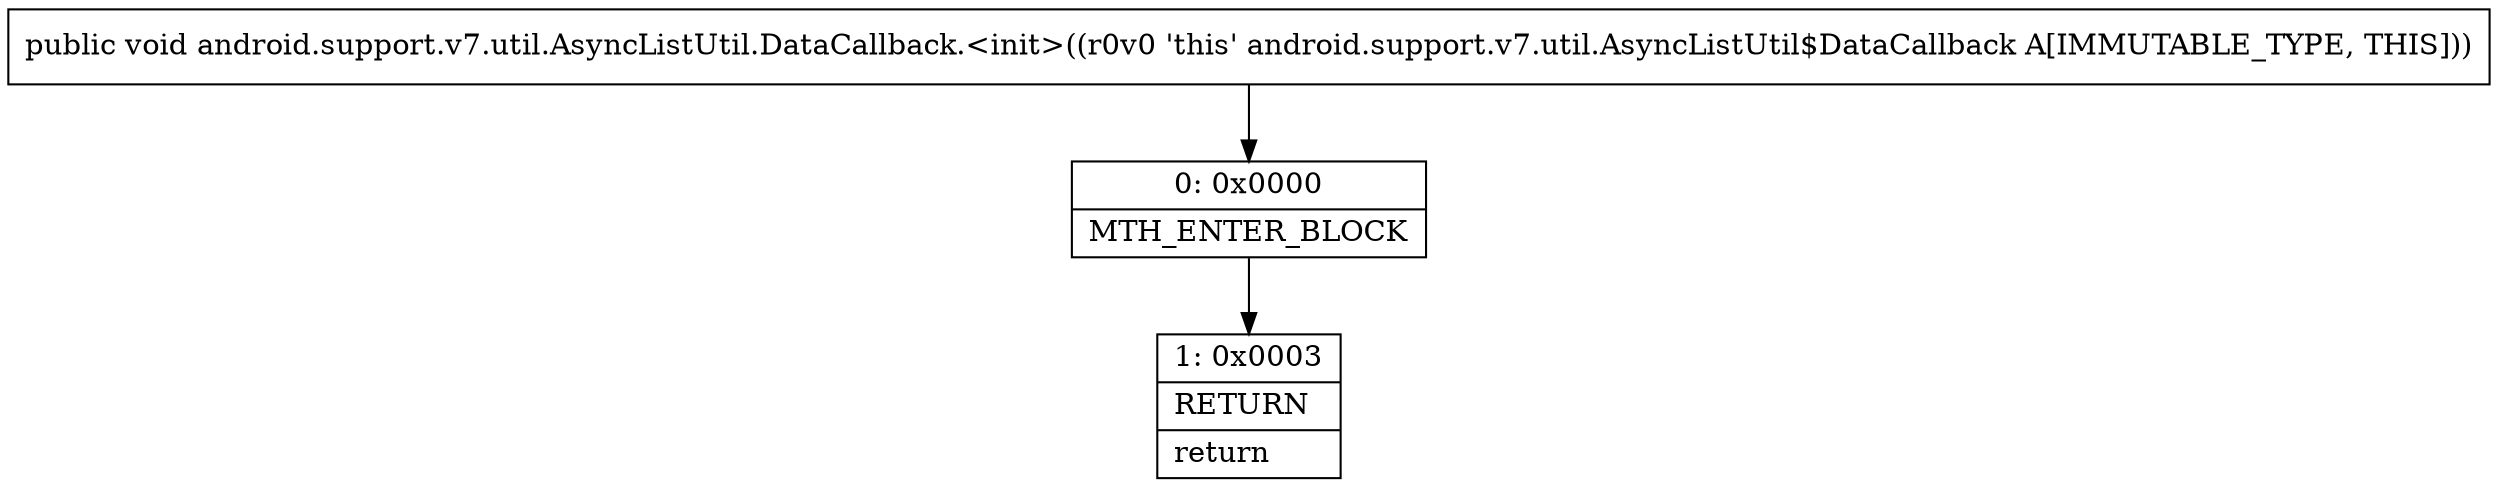 digraph "CFG forandroid.support.v7.util.AsyncListUtil.DataCallback.\<init\>()V" {
Node_0 [shape=record,label="{0\:\ 0x0000|MTH_ENTER_BLOCK\l}"];
Node_1 [shape=record,label="{1\:\ 0x0003|RETURN\l|return\l}"];
MethodNode[shape=record,label="{public void android.support.v7.util.AsyncListUtil.DataCallback.\<init\>((r0v0 'this' android.support.v7.util.AsyncListUtil$DataCallback A[IMMUTABLE_TYPE, THIS])) }"];
MethodNode -> Node_0;
Node_0 -> Node_1;
}

